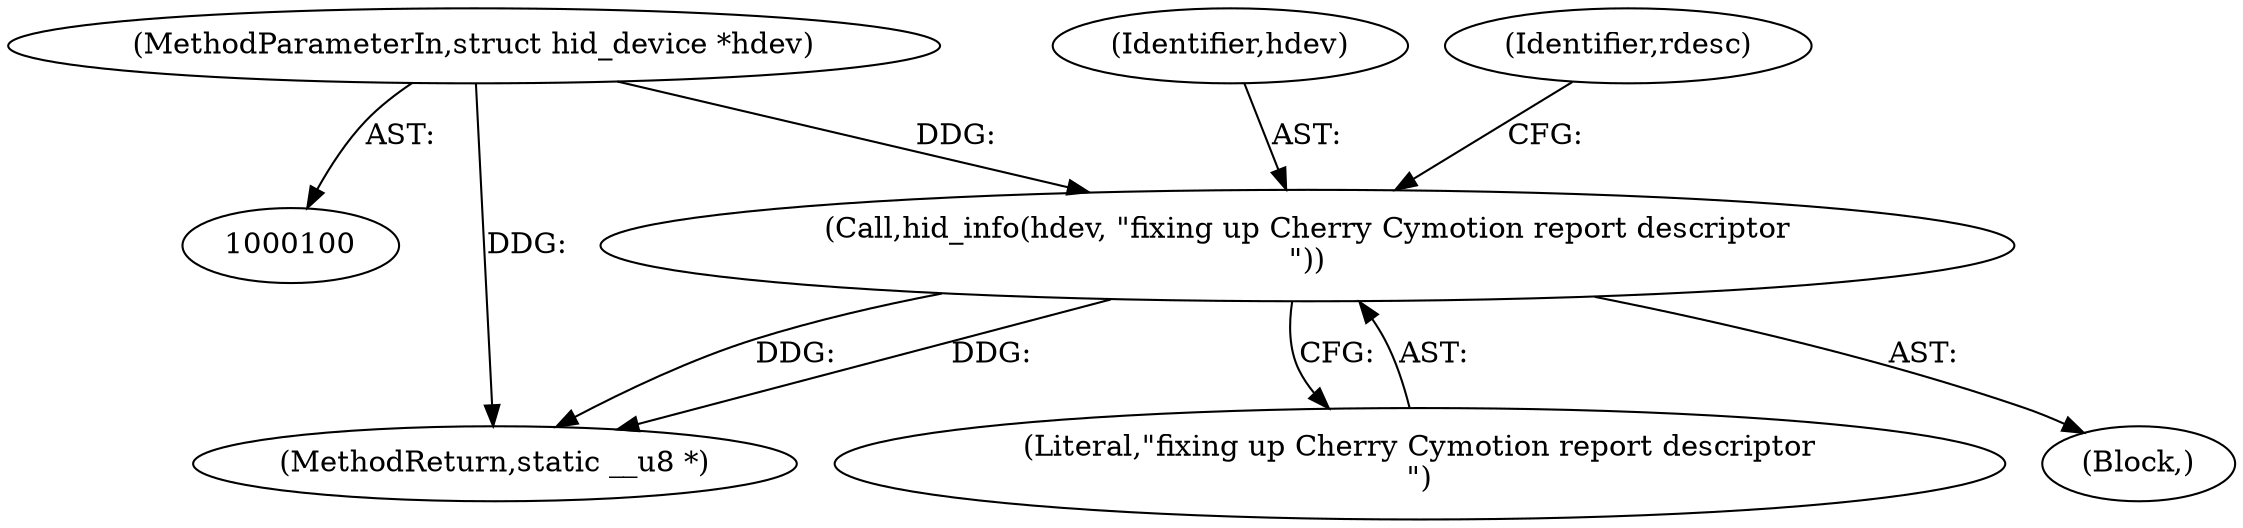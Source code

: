 digraph "0_linux_4ab25786c87eb20857bbb715c3ae34ec8fd6a214@pointer" {
"1000123" [label="(Call,hid_info(hdev, \"fixing up Cherry Cymotion report descriptor\n\"))"];
"1000101" [label="(MethodParameterIn,struct hid_device *hdev)"];
"1000146" [label="(MethodReturn,static __u8 *)"];
"1000124" [label="(Identifier,hdev)"];
"1000125" [label="(Literal,\"fixing up Cherry Cymotion report descriptor\n\")"];
"1000128" [label="(Identifier,rdesc)"];
"1000122" [label="(Block,)"];
"1000101" [label="(MethodParameterIn,struct hid_device *hdev)"];
"1000123" [label="(Call,hid_info(hdev, \"fixing up Cherry Cymotion report descriptor\n\"))"];
"1000123" -> "1000122"  [label="AST: "];
"1000123" -> "1000125"  [label="CFG: "];
"1000124" -> "1000123"  [label="AST: "];
"1000125" -> "1000123"  [label="AST: "];
"1000128" -> "1000123"  [label="CFG: "];
"1000123" -> "1000146"  [label="DDG: "];
"1000123" -> "1000146"  [label="DDG: "];
"1000101" -> "1000123"  [label="DDG: "];
"1000101" -> "1000100"  [label="AST: "];
"1000101" -> "1000146"  [label="DDG: "];
}
